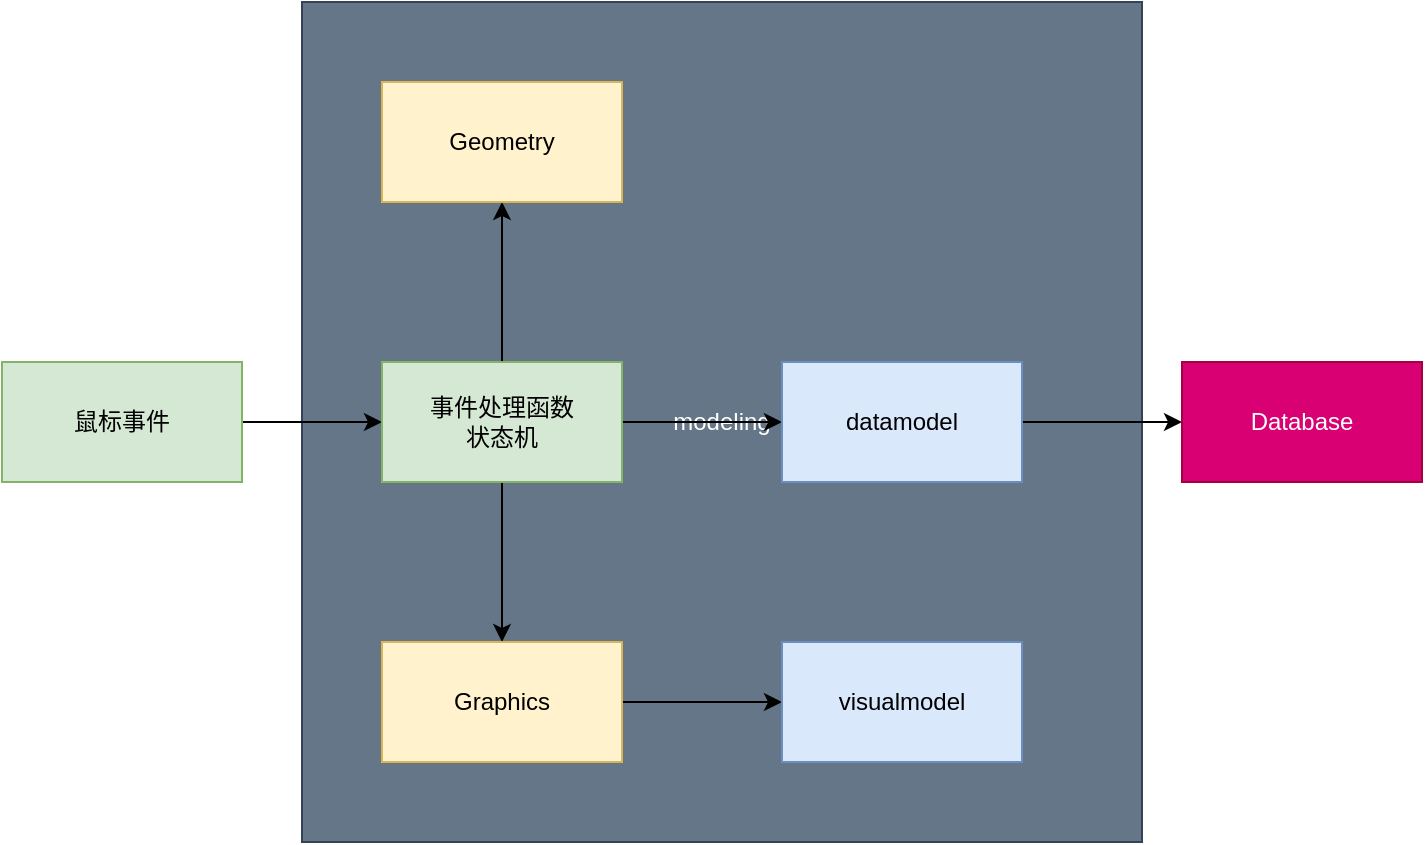 <mxfile>
    <diagram name="第 1 页" id="vkjvNKrcprwjGzqFDWzI">
        <mxGraphModel dx="1812" dy="891" grid="1" gridSize="10" guides="1" tooltips="1" connect="1" arrows="1" fold="1" page="0" pageScale="1" pageWidth="827" pageHeight="1169" background="none" math="0" shadow="0">
            <root>
                <mxCell id="0"/>
                <mxCell id="1" parent="0"/>
                <mxCell id="HXAehdw_XhQiWvSysFub-15" value="modeling" style="whiteSpace=wrap;html=1;aspect=fixed;fillColor=#647687;fontColor=#ffffff;strokeColor=#314354;" parent="1" vertex="1">
                    <mxGeometry x="350" y="240" width="420" height="420" as="geometry"/>
                </mxCell>
                <mxCell id="HXAehdw_XhQiWvSysFub-3" style="edgeStyle=orthogonalEdgeStyle;rounded=0;orthogonalLoop=1;jettySize=auto;html=1;entryX=0;entryY=0.5;entryDx=0;entryDy=0;" parent="1" source="HXAehdw_XhQiWvSysFub-1" target="HXAehdw_XhQiWvSysFub-2" edge="1">
                    <mxGeometry relative="1" as="geometry"/>
                </mxCell>
                <mxCell id="HXAehdw_XhQiWvSysFub-1" value="鼠标事件" style="rounded=0;whiteSpace=wrap;html=1;fillColor=#d5e8d4;strokeColor=#82b366;" parent="1" vertex="1">
                    <mxGeometry x="200" y="420" width="120" height="60" as="geometry"/>
                </mxCell>
                <mxCell id="HXAehdw_XhQiWvSysFub-6" value="" style="edgeStyle=orthogonalEdgeStyle;rounded=0;orthogonalLoop=1;jettySize=auto;html=1;" parent="1" source="HXAehdw_XhQiWvSysFub-2" target="HXAehdw_XhQiWvSysFub-5" edge="1">
                    <mxGeometry relative="1" as="geometry"/>
                </mxCell>
                <mxCell id="HXAehdw_XhQiWvSysFub-8" value="" style="edgeStyle=orthogonalEdgeStyle;rounded=0;orthogonalLoop=1;jettySize=auto;html=1;" parent="1" source="HXAehdw_XhQiWvSysFub-2" target="HXAehdw_XhQiWvSysFub-7" edge="1">
                    <mxGeometry relative="1" as="geometry"/>
                </mxCell>
                <mxCell id="HXAehdw_XhQiWvSysFub-10" value="" style="edgeStyle=orthogonalEdgeStyle;rounded=0;orthogonalLoop=1;jettySize=auto;html=1;" parent="1" source="HXAehdw_XhQiWvSysFub-2" target="HXAehdw_XhQiWvSysFub-9" edge="1">
                    <mxGeometry relative="1" as="geometry"/>
                </mxCell>
                <mxCell id="HXAehdw_XhQiWvSysFub-2" value="事件处理函数&lt;br&gt;状态机" style="rounded=0;whiteSpace=wrap;html=1;fillColor=#d5e8d4;strokeColor=#82b366;" parent="1" vertex="1">
                    <mxGeometry x="390" y="420" width="120" height="60" as="geometry"/>
                </mxCell>
                <mxCell id="HXAehdw_XhQiWvSysFub-5" value="Geometry" style="whiteSpace=wrap;html=1;rounded=0;fillColor=#fff2cc;strokeColor=#d6b656;" parent="1" vertex="1">
                    <mxGeometry x="390" y="280" width="120" height="60" as="geometry"/>
                </mxCell>
                <mxCell id="HXAehdw_XhQiWvSysFub-14" value="" style="edgeStyle=orthogonalEdgeStyle;rounded=0;orthogonalLoop=1;jettySize=auto;html=1;" parent="1" source="HXAehdw_XhQiWvSysFub-7" target="HXAehdw_XhQiWvSysFub-13" edge="1">
                    <mxGeometry relative="1" as="geometry"/>
                </mxCell>
                <mxCell id="HXAehdw_XhQiWvSysFub-7" value="Graphics" style="whiteSpace=wrap;html=1;rounded=0;fillColor=#fff2cc;strokeColor=#d6b656;" parent="1" vertex="1">
                    <mxGeometry x="390" y="560" width="120" height="60" as="geometry"/>
                </mxCell>
                <mxCell id="HXAehdw_XhQiWvSysFub-12" value="" style="edgeStyle=orthogonalEdgeStyle;rounded=0;orthogonalLoop=1;jettySize=auto;html=1;" parent="1" source="HXAehdw_XhQiWvSysFub-9" target="HXAehdw_XhQiWvSysFub-11" edge="1">
                    <mxGeometry relative="1" as="geometry"/>
                </mxCell>
                <mxCell id="HXAehdw_XhQiWvSysFub-9" value="datamodel" style="whiteSpace=wrap;html=1;rounded=0;fillColor=#dae8fc;strokeColor=#6c8ebf;" parent="1" vertex="1">
                    <mxGeometry x="590" y="420" width="120" height="60" as="geometry"/>
                </mxCell>
                <mxCell id="HXAehdw_XhQiWvSysFub-11" value="Database" style="whiteSpace=wrap;html=1;rounded=0;fillColor=#d80073;fontColor=#ffffff;strokeColor=#A50040;" parent="1" vertex="1">
                    <mxGeometry x="790" y="420" width="120" height="60" as="geometry"/>
                </mxCell>
                <mxCell id="HXAehdw_XhQiWvSysFub-13" value="visualmodel" style="whiteSpace=wrap;html=1;rounded=0;fillColor=#dae8fc;strokeColor=#6c8ebf;" parent="1" vertex="1">
                    <mxGeometry x="590" y="560" width="120" height="60" as="geometry"/>
                </mxCell>
            </root>
        </mxGraphModel>
    </diagram>
    <diagram id="UZOX3ZNRrXYdsYe5lXyL" name="database">
        <mxGraphModel dx="2310" dy="896" grid="1" gridSize="10" guides="1" tooltips="1" connect="1" arrows="1" fold="1" page="0" pageScale="1" pageWidth="850" pageHeight="1100" math="0" shadow="0">
            <root>
                <mxCell id="0"/>
                <mxCell id="1" parent="0"/>
                <mxCell id="bTbuyUnqxeZztx2YlTI_-4" style="edgeStyle=none;html=1;entryX=0.5;entryY=1;entryDx=0;entryDy=0;" edge="1" parent="1" source="bTbuyUnqxeZztx2YlTI_-1" target="bTbuyUnqxeZztx2YlTI_-3">
                    <mxGeometry relative="1" as="geometry"/>
                </mxCell>
                <mxCell id="bTbuyUnqxeZztx2YlTI_-1" value="Database" style="whiteSpace=wrap;html=1;" vertex="1" parent="1">
                    <mxGeometry x="-530" y="-110" width="250" height="60" as="geometry"/>
                </mxCell>
                <mxCell id="bTbuyUnqxeZztx2YlTI_-3" value="&lt;div style=&quot;color: rgb(204, 204, 204); background-color: rgb(31, 31, 31); font-family: Consolas, &amp;quot;Courier New&amp;quot;, monospace; font-size: 14px; line-height: 19px;&quot;&gt;&lt;span style=&quot;color: #4ec9b0;&quot;&gt;ReadonlyGeometryDatabase&lt;/span&gt;&lt;/div&gt;" style="whiteSpace=wrap;html=1;" vertex="1" parent="1">
                    <mxGeometry x="-340" y="-230" width="250" height="60" as="geometry"/>
                </mxCell>
                <mxCell id="bTbuyUnqxeZztx2YlTI_-6" style="edgeStyle=none;html=1;entryX=0.5;entryY=1;entryDx=0;entryDy=0;exitX=0.5;exitY=0;exitDx=0;exitDy=0;" edge="1" parent="1" source="bTbuyUnqxeZztx2YlTI_-5" target="bTbuyUnqxeZztx2YlTI_-3">
                    <mxGeometry relative="1" as="geometry"/>
                </mxCell>
                <mxCell id="bTbuyUnqxeZztx2YlTI_-7" style="html=1;entryX=1;entryY=0.5;entryDx=0;entryDy=0;shape=link;" edge="1" parent="1" source="bTbuyUnqxeZztx2YlTI_-5" target="bTbuyUnqxeZztx2YlTI_-1">
                    <mxGeometry relative="1" as="geometry"/>
                </mxCell>
                <mxCell id="bTbuyUnqxeZztx2YlTI_-5" value="&lt;div style=&quot;color: rgb(204, 204, 204); background-color: rgb(31, 31, 31); font-family: Consolas, &amp;quot;Courier New&amp;quot;, monospace; font-size: 14px; line-height: 19px;&quot;&gt;&lt;span style=&quot;color: #4ec9b0;&quot;&gt;GeometryDatabase&lt;/span&gt;&lt;/div&gt;" style="whiteSpace=wrap;html=1;" vertex="1" parent="1">
                    <mxGeometry x="-160" y="-110" width="230" height="60" as="geometry"/>
                </mxCell>
                <mxCell id="bTbuyUnqxeZztx2YlTI_-9" style="edgeStyle=none;shape=link;html=1;" edge="1" parent="1" source="bTbuyUnqxeZztx2YlTI_-8" target="bTbuyUnqxeZztx2YlTI_-1">
                    <mxGeometry relative="1" as="geometry"/>
                </mxCell>
                <mxCell id="bTbuyUnqxeZztx2YlTI_-8" value="&#10;&lt;div style=&quot;color: rgb(204, 204, 204); background-color: rgb(31, 31, 31); font-family: Consolas, &amp;quot;Courier New&amp;quot;, monospace; font-weight: normal; font-size: 14px; line-height: 19px;&quot;&gt;&lt;div&gt;&lt;span style=&quot;color: #4ec9b0;&quot;&gt;SerializationDatabase&lt;/span&gt;&lt;/div&gt;&lt;/div&gt;&#10;&#10;" style="whiteSpace=wrap;html=1;" vertex="1" parent="1">
                    <mxGeometry x="-530" y="10" width="250" height="60" as="geometry"/>
                </mxCell>
                <mxCell id="bTbuyUnqxeZztx2YlTI_-13" style="edgeStyle=none;shape=link;html=1;entryX=0;entryY=0.5;entryDx=0;entryDy=0;" edge="1" parent="1" source="bTbuyUnqxeZztx2YlTI_-11" target="bTbuyUnqxeZztx2YlTI_-12">
                    <mxGeometry relative="1" as="geometry"/>
                </mxCell>
                <mxCell id="bTbuyUnqxeZztx2YlTI_-16" style="edgeStyle=none;shape=link;html=1;" edge="1" parent="1" source="bTbuyUnqxeZztx2YlTI_-11" target="bTbuyUnqxeZztx2YlTI_-15">
                    <mxGeometry relative="1" as="geometry"/>
                </mxCell>
                <mxCell id="bTbuyUnqxeZztx2YlTI_-11" value="Backup Database" style="whiteSpace=wrap;html=1;" vertex="1" parent="1">
                    <mxGeometry x="250" y="-110" width="120" height="60" as="geometry"/>
                </mxCell>
                <mxCell id="bTbuyUnqxeZztx2YlTI_-12" value="&lt;div style=&quot;color: rgb(204, 204, 204); background-color: rgb(31, 31, 31); font-family: Consolas, &amp;quot;Courier New&amp;quot;, monospace; font-size: 14px; line-height: 19px;&quot;&gt;&lt;span style=&quot;color: #ce9178;&quot;&gt;Chunkifier&lt;/span&gt;&lt;/div&gt;" style="whiteSpace=wrap;html=1;" vertex="1" parent="1">
                    <mxGeometry x="440" y="-210" width="160" height="60" as="geometry"/>
                </mxCell>
                <mxCell id="bTbuyUnqxeZztx2YlTI_-18" style="edgeStyle=none;html=1;entryX=0;entryY=0.5;entryDx=0;entryDy=0;" edge="1" parent="1" source="bTbuyUnqxeZztx2YlTI_-15" target="bTbuyUnqxeZztx2YlTI_-17">
                    <mxGeometry relative="1" as="geometry"/>
                </mxCell>
                <mxCell id="bTbuyUnqxeZztx2YlTI_-15" value="&lt;div style=&quot;color: rgb(204, 204, 204); background-color: rgb(31, 31, 31); font-family: Consolas, &amp;quot;Courier New&amp;quot;, monospace; font-size: 14px; line-height: 19px;&quot;&gt;&lt;div style=&quot;line-height: 19px;&quot;&gt;&lt;span style=&quot;color: #ce9178;&quot;&gt;PlasticityDocument&lt;/span&gt;&lt;/div&gt;&lt;/div&gt;" style="whiteSpace=wrap;html=1;" vertex="1" parent="1">
                    <mxGeometry x="440" y="-110" width="160" height="60" as="geometry"/>
                </mxCell>
                <mxCell id="bTbuyUnqxeZztx2YlTI_-17" value="&lt;div style=&quot;color: rgb(204, 204, 204); background-color: rgb(31, 31, 31); font-family: Consolas, &amp;quot;Courier New&amp;quot;, monospace; font-size: 14px; line-height: 19px;&quot;&gt;&lt;span style=&quot;color: #9cdcfe;&quot;&gt;Database&lt;/span&gt;&lt;/div&gt;" style="whiteSpace=wrap;html=1;" vertex="1" parent="1">
                    <mxGeometry x="680" y="-110" width="120" height="60" as="geometry"/>
                </mxCell>
                <mxCell id="bTbuyUnqxeZztx2YlTI_-19" value="Visual Model" style="ellipse;whiteSpace=wrap;html=1;" vertex="1" parent="1">
                    <mxGeometry x="680" y="10" width="80" height="80" as="geometry"/>
                </mxCell>
                <mxCell id="UeZBBAAqWlFHo_mnP_WQ-3" style="edgeStyle=none;html=1;entryX=0.5;entryY=0;entryDx=0;entryDy=0;shape=link;" edge="1" parent="1" source="UeZBBAAqWlFHo_mnP_WQ-1" target="UeZBBAAqWlFHo_mnP_WQ-2">
                    <mxGeometry relative="1" as="geometry"/>
                </mxCell>
                <mxCell id="UeZBBAAqWlFHo_mnP_WQ-1" value="Editor.views(ViewBuilder)" style="whiteSpace=wrap;html=1;" vertex="1" parent="1">
                    <mxGeometry x="-310" y="170" width="180" height="60" as="geometry"/>
                </mxCell>
                <mxCell id="UeZBBAAqWlFHo_mnP_WQ-9" style="edgeStyle=none;shape=link;html=1;entryX=1;entryY=0.5;entryDx=0;entryDy=0;exitX=0;exitY=0.5;exitDx=0;exitDy=0;" edge="1" parent="1" source="UeZBBAAqWlFHo_mnP_WQ-2" target="UeZBBAAqWlFHo_mnP_WQ-7">
                    <mxGeometry relative="1" as="geometry"/>
                </mxCell>
                <mxCell id="UeZBBAAqWlFHo_mnP_WQ-10" style="edgeStyle=none;shape=link;html=1;entryX=1;entryY=0.5;entryDx=0;entryDy=0;exitX=0;exitY=0.5;exitDx=0;exitDy=0;" edge="1" parent="1" source="UeZBBAAqWlFHo_mnP_WQ-2" target="UeZBBAAqWlFHo_mnP_WQ-8">
                    <mxGeometry relative="1" as="geometry"/>
                </mxCell>
                <mxCell id="UeZBBAAqWlFHo_mnP_WQ-2" value="Editor.db.views" style="whiteSpace=wrap;html=1;" vertex="1" parent="1">
                    <mxGeometry x="-310" y="310" width="180" height="60" as="geometry"/>
                </mxCell>
                <mxCell id="UeZBBAAqWlFHo_mnP_WQ-5" style="edgeStyle=none;shape=link;html=1;entryX=0;entryY=0.5;entryDx=0;entryDy=0;exitX=1;exitY=0.5;exitDx=0;exitDy=0;" edge="1" parent="1" source="UeZBBAAqWlFHo_mnP_WQ-4" target="UeZBBAAqWlFHo_mnP_WQ-2">
                    <mxGeometry relative="1" as="geometry"/>
                </mxCell>
                <mxCell id="UeZBBAAqWlFHo_mnP_WQ-4" value="Editor.db.computeView" style="whiteSpace=wrap;html=1;" vertex="1" parent="1">
                    <mxGeometry x="-570" y="240" width="180" height="60" as="geometry"/>
                </mxCell>
                <mxCell id="UeZBBAAqWlFHo_mnP_WQ-7" value="Editor.db.computeTemporary" style="whiteSpace=wrap;html=1;" vertex="1" parent="1">
                    <mxGeometry x="-570" y="310" width="180" height="60" as="geometry"/>
                </mxCell>
                <mxCell id="UeZBBAAqWlFHo_mnP_WQ-8" value="Editor.db.computePhontam" style="whiteSpace=wrap;html=1;" vertex="1" parent="1">
                    <mxGeometry x="-570" y="380" width="180" height="60" as="geometry"/>
                </mxCell>
                <mxCell id="UeZBBAAqWlFHo_mnP_WQ-15" style="edgeStyle=none;shape=link;html=1;entryX=0;entryY=0.5;entryDx=0;entryDy=0;" edge="1" parent="1" source="UeZBBAAqWlFHo_mnP_WQ-11" target="UeZBBAAqWlFHo_mnP_WQ-4">
                    <mxGeometry relative="1" as="geometry"/>
                </mxCell>
                <mxCell id="UeZBBAAqWlFHo_mnP_WQ-16" style="edgeStyle=none;html=1;exitX=1;exitY=0.5;exitDx=0;exitDy=0;entryX=0.5;entryY=1;entryDx=0;entryDy=0;" edge="1" parent="1" source="UeZBBAAqWlFHo_mnP_WQ-11" target="bTbuyUnqxeZztx2YlTI_-5">
                    <mxGeometry relative="1" as="geometry"/>
                </mxCell>
                <mxCell id="UeZBBAAqWlFHo_mnP_WQ-17" style="edgeStyle=none;html=1;entryX=0;entryY=0.5;entryDx=0;entryDy=0;exitX=1;exitY=0.5;exitDx=0;exitDy=0;" edge="1" parent="1" source="UeZBBAAqWlFHo_mnP_WQ-11" target="UeZBBAAqWlFHo_mnP_WQ-1">
                    <mxGeometry relative="1" as="geometry"/>
                </mxCell>
                <mxCell id="UeZBBAAqWlFHo_mnP_WQ-11" value="&lt;div style=&quot;color: rgb(204, 204, 204); background-color: rgb(31, 31, 31); font-family: Consolas, &amp;quot;Courier New&amp;quot;, monospace; font-size: 14px; line-height: 19px;&quot;&gt;&lt;span style=&quot;color: #9cdcfe;&quot;&gt;ComputeView&lt;/span&gt;&lt;/div&gt;" style="whiteSpace=wrap;html=1;" vertex="1" parent="1">
                    <mxGeometry x="-890" y="240" width="160" height="60" as="geometry"/>
                </mxCell>
                <mxCell id="UeZBBAAqWlFHo_mnP_WQ-13" style="edgeStyle=none;shape=link;html=1;entryX=0;entryY=0.5;entryDx=0;entryDy=0;exitX=1;exitY=0.5;exitDx=0;exitDy=0;" edge="1" parent="1" source="UeZBBAAqWlFHo_mnP_WQ-12" target="UeZBBAAqWlFHo_mnP_WQ-7">
                    <mxGeometry relative="1" as="geometry"/>
                </mxCell>
                <mxCell id="UeZBBAAqWlFHo_mnP_WQ-14" style="edgeStyle=none;shape=link;html=1;entryX=0;entryY=0.5;entryDx=0;entryDy=0;exitX=1;exitY=0.5;exitDx=0;exitDy=0;" edge="1" parent="1" source="UeZBBAAqWlFHo_mnP_WQ-12" target="UeZBBAAqWlFHo_mnP_WQ-8">
                    <mxGeometry relative="1" as="geometry"/>
                </mxCell>
                <mxCell id="UeZBBAAqWlFHo_mnP_WQ-18" style="edgeStyle=none;html=1;entryX=0.5;entryY=1;entryDx=0;entryDy=0;exitX=1;exitY=0.5;exitDx=0;exitDy=0;" edge="1" parent="1" source="UeZBBAAqWlFHo_mnP_WQ-12" target="bTbuyUnqxeZztx2YlTI_-5">
                    <mxGeometry relative="1" as="geometry"/>
                </mxCell>
                <mxCell id="UeZBBAAqWlFHo_mnP_WQ-19" style="edgeStyle=none;html=1;entryX=0;entryY=0.5;entryDx=0;entryDy=0;" edge="1" parent="1" source="UeZBBAAqWlFHo_mnP_WQ-12" target="UeZBBAAqWlFHo_mnP_WQ-1">
                    <mxGeometry relative="1" as="geometry"/>
                </mxCell>
                <mxCell id="UeZBBAAqWlFHo_mnP_WQ-12" value="&lt;div style=&quot;color: rgb(204, 204, 204); background-color: rgb(31, 31, 31); font-family: Consolas, &amp;quot;Courier New&amp;quot;, monospace; font-size: 14px; line-height: 19px;&quot;&gt;&lt;span style=&quot;color: #4ec9b0;&quot;&gt;ComputeTemporary&lt;/span&gt;&lt;/div&gt;" style="whiteSpace=wrap;html=1;" vertex="1" parent="1">
                    <mxGeometry x="-890" y="340" width="160" height="60" as="geometry"/>
                </mxCell>
                <mxCell id="UeZBBAAqWlFHo_mnP_WQ-20" value="&lt;div style=&quot;color: rgb(204, 204, 204); background-color: rgb(31, 31, 31); font-family: Consolas, &amp;quot;Courier New&amp;quot;, monospace; font-size: 14px; line-height: 19px;&quot;&gt;&lt;span style=&quot;color: #4ec9b0;&quot;&gt;ComputeView.calculate&lt;/span&gt;&lt;/div&gt;" style="ellipse;whiteSpace=wrap;html=1;fillColor=#60a917;fontColor=#ffffff;strokeColor=#2D7600;" vertex="1" parent="1">
                    <mxGeometry x="-1310" y="220" width="240" height="80" as="geometry"/>
                </mxCell>
                <mxCell id="UeZBBAAqWlFHo_mnP_WQ-21" value="&lt;div style=&quot;color: rgb(204, 204, 204); background-color: rgb(31, 31, 31); font-family: Consolas, &amp;quot;Courier New&amp;quot;, monospace; font-size: 14px; line-height: 19px;&quot;&gt;&lt;span style=&quot;color: rgb(78, 201, 176);&quot;&gt;ComputeTemporary&lt;/span&gt;&lt;span style=&quot;color: #4ec9b0;&quot;&gt;.calculate&lt;/span&gt;&lt;/div&gt;" style="ellipse;whiteSpace=wrap;html=1;fillColor=#60a917;fontColor=#ffffff;strokeColor=#2D7600;" vertex="1" parent="1">
                    <mxGeometry x="-1310" y="330" width="240" height="80" as="geometry"/>
                </mxCell>
                <mxCell id="HOozmOXjF583RqRhvZUb-1" value="&lt;div style=&quot;color: rgb(204, 204, 204); background-color: rgb(31, 31, 31); font-family: Consolas, &amp;quot;Courier New&amp;quot;, monospace; font-size: 14px; line-height: 19px;&quot;&gt;&lt;span style=&quot;color: #4fc1ff;&quot;&gt;geometryModel&lt;/span&gt;&lt;/div&gt;" style="ellipse;whiteSpace=wrap;html=1;" vertex="1" parent="1">
                    <mxGeometry x="30" y="100" width="140" height="80" as="geometry"/>
                </mxCell>
                <mxCell id="HOozmOXjF583RqRhvZUb-2" value="&lt;div style=&quot;color: rgb(204, 204, 204); background-color: rgb(31, 31, 31); font-family: Consolas, &amp;quot;Courier New&amp;quot;, monospace; font-size: 14px; line-height: 19px;&quot;&gt;&lt;span style=&quot;color: #9cdcfe;&quot;&gt;Visual.Item.simpleName: number&lt;/span&gt;&lt;/div&gt;" style="rhombus;whiteSpace=wrap;html=1;" vertex="1" parent="1">
                    <mxGeometry x="230" y="60" width="310" height="80" as="geometry"/>
                </mxCell>
            </root>
        </mxGraphModel>
    </diagram>
    <diagram id="tGB4PUcK_2OR0BfiuK4n" name="Visual Model">
        <mxGraphModel dx="3430" dy="1519" grid="1" gridSize="10" guides="1" tooltips="1" connect="1" arrows="1" fold="1" page="0" pageScale="1" pageWidth="850" pageHeight="1100" math="0" shadow="0">
            <root>
                <mxCell id="0"/>
                <mxCell id="1" parent="0"/>
                <mxCell id="fU3v7QJR31kC_K4vlXpj-1" value="&lt;div style=&quot;color: rgb(204, 204, 204); background-color: rgb(31, 31, 31); font-family: Consolas, &amp;quot;Courier New&amp;quot;, monospace; font-size: 14px; line-height: 19px;&quot;&gt;&lt;span style=&quot;color: #4ec9b0;&quot;&gt;SpaceItem&lt;/span&gt;&lt;/div&gt;" style="whiteSpace=wrap;html=1;" vertex="1" parent="1">
                    <mxGeometry x="-260" y="-200" width="120" height="60" as="geometry"/>
                </mxCell>
                <mxCell id="SwvNQF4spExikVpjvm-i-6" style="edgeStyle=none;html=1;entryX=0.5;entryY=1;entryDx=0;entryDy=0;exitX=0.5;exitY=0;exitDx=0;exitDy=0;" edge="1" parent="1" source="fU3v7QJR31kC_K4vlXpj-2" target="fU3v7QJR31kC_K4vlXpj-1">
                    <mxGeometry relative="1" as="geometry"/>
                </mxCell>
                <mxCell id="fU3v7QJR31kC_K4vlXpj-2" value="&lt;div style=&quot;color: rgb(204, 204, 204); background-color: rgb(31, 31, 31); font-family: Consolas, &amp;quot;Courier New&amp;quot;, monospace; font-size: 14px; line-height: 19px;&quot;&gt;&lt;span style=&quot;color: #4ec9b0;&quot;&gt;Item&lt;/span&gt;&lt;/div&gt;" style="whiteSpace=wrap;html=1;fillColor=#1ba1e2;fontColor=#ffffff;strokeColor=#006EAF;" vertex="1" parent="1">
                    <mxGeometry x="-400" y="-80" width="120" height="60" as="geometry"/>
                </mxCell>
                <mxCell id="SwvNQF4spExikVpjvm-i-5" style="edgeStyle=none;html=1;entryX=0.5;entryY=1;entryDx=0;entryDy=0;exitX=0.5;exitY=0;exitDx=0;exitDy=0;" edge="1" parent="1" source="SwvNQF4spExikVpjvm-i-2" target="fU3v7QJR31kC_K4vlXpj-1">
                    <mxGeometry relative="1" as="geometry"/>
                </mxCell>
                <mxCell id="SwvNQF4spExikVpjvm-i-2" value="&lt;div style=&quot;color: rgb(204, 204, 204); background-color: rgb(31, 31, 31); font-family: Consolas, &amp;quot;Courier New&amp;quot;, monospace; font-size: 14px; line-height: 19px;&quot;&gt;&lt;span style=&quot;color: #4ec9b0;&quot;&gt;Empty&lt;/span&gt;&lt;/div&gt;" style="whiteSpace=wrap;html=1;fillColor=#1ba1e2;fontColor=#ffffff;strokeColor=#006EAF;" vertex="1" parent="1">
                    <mxGeometry x="-120" y="-80" width="120" height="60" as="geometry"/>
                </mxCell>
                <mxCell id="SwvNQF4spExikVpjvm-i-4" style="edgeStyle=none;html=1;" edge="1" parent="1" source="SwvNQF4spExikVpjvm-i-3" target="SwvNQF4spExikVpjvm-i-2">
                    <mxGeometry relative="1" as="geometry"/>
                </mxCell>
                <mxCell id="SwvNQF4spExikVpjvm-i-3" value="&lt;div style=&quot;color: rgb(204, 204, 204); background-color: rgb(31, 31, 31); font-family: Consolas, &amp;quot;Courier New&amp;quot;, monospace; font-size: 14px; line-height: 19px;&quot;&gt;&lt;span style=&quot;color: #4ec9b0;&quot;&gt;Image&lt;/span&gt;&lt;/div&gt;" style="whiteSpace=wrap;html=1;" vertex="1" parent="1">
                    <mxGeometry x="-120" y="20" width="120" height="60" as="geometry"/>
                </mxCell>
                <mxCell id="SwvNQF4spExikVpjvm-i-8" style="edgeStyle=none;html=1;shape=flexArrow;" edge="1" parent="1" source="SwvNQF4spExikVpjvm-i-7" target="fU3v7QJR31kC_K4vlXpj-2">
                    <mxGeometry relative="1" as="geometry"/>
                </mxCell>
                <mxCell id="SwvNQF4spExikVpjvm-i-7" value="&lt;div style=&quot;color: rgb(204, 204, 204); background-color: rgb(31, 31, 31); font-family: Consolas, &amp;quot;Courier New&amp;quot;, monospace; font-size: 14px; line-height: 19px;&quot;&gt;&lt;span style=&quot;color: #4ec9b0;&quot;&gt;Body&lt;/span&gt;&lt;/div&gt;" style="whiteSpace=wrap;html=1;" vertex="1" parent="1">
                    <mxGeometry x="-670" y="-80" width="120" height="60" as="geometry"/>
                </mxCell>
                <mxCell id="SwvNQF4spExikVpjvm-i-10" style="edgeStyle=none;html=1;entryX=0.5;entryY=1;entryDx=0;entryDy=0;exitX=0.5;exitY=0;exitDx=0;exitDy=0;" edge="1" parent="1" source="SwvNQF4spExikVpjvm-i-9" target="SwvNQF4spExikVpjvm-i-2">
                    <mxGeometry relative="1" as="geometry"/>
                </mxCell>
                <mxCell id="SwvNQF4spExikVpjvm-i-9" value="&lt;div style=&quot;color: rgb(204, 204, 204); background-color: rgb(31, 31, 31); font-family: Consolas, &amp;quot;Courier New&amp;quot;, monospace; font-size: 14px; line-height: 19px;&quot;&gt;&lt;span style=&quot;color: #4ec9b0;&quot;&gt;Object&lt;/span&gt;&lt;/div&gt;" style="whiteSpace=wrap;html=1;" vertex="1" parent="1">
                    <mxGeometry x="40" y="20" width="120" height="60" as="geometry"/>
                </mxCell>
                <mxCell id="SwvNQF4spExikVpjvm-i-12" style="edgeStyle=none;html=1;entryX=0;entryY=0.5;entryDx=0;entryDy=0;exitX=1;exitY=0.5;exitDx=0;exitDy=0;shape=flexArrow;" edge="1" parent="1" source="SwvNQF4spExikVpjvm-i-11" target="fU3v7QJR31kC_K4vlXpj-1">
                    <mxGeometry relative="1" as="geometry"/>
                </mxCell>
                <mxCell id="SwvNQF4spExikVpjvm-i-11" value="&lt;div style=&quot;color: rgb(204, 204, 204); background-color: rgb(31, 31, 31); font-family: Consolas, &amp;quot;Courier New&amp;quot;, monospace; font-size: 14px; line-height: 19px;&quot;&gt;&lt;span style=&quot;color: #9cdcfe;&quot;&gt;Scene.visibleObjects&lt;/span&gt;&lt;/div&gt;" style="ellipse;whiteSpace=wrap;html=1;" vertex="1" parent="1">
                    <mxGeometry x="-710" y="-210" width="200" height="80" as="geometry"/>
                </mxCell>
                <mxCell id="SwvNQF4spExikVpjvm-i-13" value="&lt;div style=&quot;color: rgb(204, 204, 204); background-color: rgb(31, 31, 31); font-family: Consolas, &amp;quot;Courier New&amp;quot;, monospace; font-size: 14px; line-height: 19px;&quot;&gt;&lt;span style=&quot;color: #9cdcfe;&quot;&gt;Scene.&lt;/span&gt;&lt;span style=&quot;color: rgb(156, 220, 254);&quot;&gt;selectableObjects&lt;/span&gt;&lt;/div&gt;" style="ellipse;whiteSpace=wrap;html=1;" vertex="1" parent="1">
                    <mxGeometry x="-710" y="-320" width="200" height="80" as="geometry"/>
                </mxCell>
                <mxCell id="SwvNQF4spExikVpjvm-i-14" style="edgeStyle=none;html=1;entryX=0;entryY=0.5;entryDx=0;entryDy=0;exitX=1;exitY=0.5;exitDx=0;exitDy=0;shape=flexArrow;" edge="1" source="SwvNQF4spExikVpjvm-i-13" parent="1" target="fU3v7QJR31kC_K4vlXpj-1">
                    <mxGeometry relative="1" as="geometry">
                        <mxPoint x="-260" y="-280" as="targetPoint"/>
                    </mxGeometry>
                </mxCell>
                <mxCell id="SwvNQF4spExikVpjvm-i-19" style="edgeStyle=none;html=1;entryX=0.5;entryY=1;entryDx=0;entryDy=0;exitX=0.5;exitY=0;exitDx=0;exitDy=0;" edge="1" parent="1" source="SwvNQF4spExikVpjvm-i-15" target="fU3v7QJR31kC_K4vlXpj-2">
                    <mxGeometry relative="1" as="geometry"/>
                </mxCell>
                <mxCell id="SwvNQF4spExikVpjvm-i-15" value="&lt;div style=&quot;color: rgb(204, 204, 204); background-color: rgb(31, 31, 31); font-family: Consolas, &amp;quot;Courier New&amp;quot;, monospace; font-size: 14px; line-height: 19px;&quot;&gt;&lt;span style=&quot;color: #4ec9b0;&quot;&gt;SpaceInstance&lt;/span&gt;&lt;/div&gt;" style="whiteSpace=wrap;html=1;fillColor=#1ba1e2;fontColor=#ffffff;strokeColor=#006EAF;" vertex="1" parent="1">
                    <mxGeometry x="-560" y="230" width="120" height="60" as="geometry"/>
                </mxCell>
                <mxCell id="SwvNQF4spExikVpjvm-i-60" style="edgeStyle=none;html=1;entryX=0;entryY=0.5;entryDx=0;entryDy=0;exitX=1;exitY=0.5;exitDx=0;exitDy=0;shape=link;" edge="1" parent="1" source="SwvNQF4spExikVpjvm-i-16" target="SwvNQF4spExikVpjvm-i-15">
                    <mxGeometry relative="1" as="geometry"/>
                </mxCell>
                <mxCell id="SwvNQF4spExikVpjvm-i-16" value="&lt;div style=&quot;color: rgb(204, 204, 204); background-color: rgb(31, 31, 31); font-family: Consolas, &amp;quot;Courier New&amp;quot;, monospace; font-size: 14px; line-height: 19px;&quot;&gt;&lt;span style=&quot;color: #4ec9b0;&quot;&gt;CurveGroup&lt;/span&gt;&lt;/div&gt;" style="whiteSpace=wrap;html=1;fillColor=#6a00ff;fontColor=#ffffff;strokeColor=#3700CC;" vertex="1" parent="1">
                    <mxGeometry x="-760" y="120" width="120" height="60" as="geometry"/>
                </mxCell>
                <mxCell id="SwvNQF4spExikVpjvm-i-61" style="edgeStyle=none;shape=link;html=1;" edge="1" parent="1" source="SwvNQF4spExikVpjvm-i-17" target="SwvNQF4spExikVpjvm-i-15">
                    <mxGeometry relative="1" as="geometry"/>
                </mxCell>
                <mxCell id="SwvNQF4spExikVpjvm-i-17" value="&lt;div style=&quot;color: rgb(204, 204, 204); background-color: rgb(31, 31, 31); font-family: Consolas, &amp;quot;Courier New&amp;quot;, monospace; font-size: 14px; line-height: 19px;&quot;&gt;&lt;div style=&quot;line-height: 19px;&quot;&gt;&lt;span style=&quot;color: #4ec9b0;&quot;&gt;VertexGroup&lt;/span&gt;&lt;/div&gt;&lt;/div&gt;" style="whiteSpace=wrap;html=1;" vertex="1" parent="1">
                    <mxGeometry x="-760" y="230" width="120" height="60" as="geometry"/>
                </mxCell>
                <mxCell id="SwvNQF4spExikVpjvm-i-62" style="edgeStyle=none;shape=link;html=1;entryX=0;entryY=0.5;entryDx=0;entryDy=0;exitX=1;exitY=0.5;exitDx=0;exitDy=0;" edge="1" parent="1" source="SwvNQF4spExikVpjvm-i-18" target="SwvNQF4spExikVpjvm-i-15">
                    <mxGeometry relative="1" as="geometry"/>
                </mxCell>
                <mxCell id="SwvNQF4spExikVpjvm-i-18" value="&lt;div style=&quot;color: rgb(204, 204, 204); background-color: rgb(31, 31, 31); font-family: Consolas, &amp;quot;Courier New&amp;quot;, monospace; font-size: 14px; line-height: 19px;&quot;&gt;&lt;div style=&quot;line-height: 19px;&quot;&gt;&lt;div style=&quot;line-height: 19px;&quot;&gt;&lt;span style=&quot;color: #4ec9b0;&quot;&gt;CVGroup&lt;/span&gt;&lt;/div&gt;&lt;/div&gt;&lt;/div&gt;" style="whiteSpace=wrap;html=1;" vertex="1" parent="1">
                    <mxGeometry x="-760" y="340" width="120" height="60" as="geometry"/>
                </mxCell>
                <mxCell id="SwvNQF4spExikVpjvm-i-21" style="edgeStyle=none;html=1;entryX=0.5;entryY=1;entryDx=0;entryDy=0;exitX=0.5;exitY=0;exitDx=0;exitDy=0;" edge="1" parent="1" source="SwvNQF4spExikVpjvm-i-20" target="fU3v7QJR31kC_K4vlXpj-2">
                    <mxGeometry relative="1" as="geometry"/>
                </mxCell>
                <mxCell id="SwvNQF4spExikVpjvm-i-20" value="&lt;div style=&quot;color: rgb(204, 204, 204); background-color: rgb(31, 31, 31); font-family: Consolas, &amp;quot;Courier New&amp;quot;, monospace; font-size: 14px; line-height: 19px;&quot;&gt;&lt;span style=&quot;color: #4ec9b0;&quot;&gt;SketchIsland&lt;/span&gt;&lt;/div&gt;" style="whiteSpace=wrap;html=1;fillColor=#1ba1e2;fontColor=#ffffff;strokeColor=#006EAF;" vertex="1" parent="1">
                    <mxGeometry x="-240" y="230" width="120" height="60" as="geometry"/>
                </mxCell>
                <mxCell id="SwvNQF4spExikVpjvm-i-22" value="&lt;div style=&quot;color: rgb(204, 204, 204); background-color: rgb(31, 31, 31); font-family: Consolas, &amp;quot;Courier New&amp;quot;, monospace; font-size: 14px; line-height: 19px;&quot;&gt;&lt;span style=&quot;color: #4ec9b0;&quot;&gt;RegionGroup&lt;/span&gt;&lt;/div&gt;" style="whiteSpace=wrap;html=1;" vertex="1" parent="1">
                    <mxGeometry x="-120" y="120" width="120" height="60" as="geometry"/>
                </mxCell>
                <mxCell id="SwvNQF4spExikVpjvm-i-24" style="edgeStyle=none;html=1;" edge="1" parent="1" source="SwvNQF4spExikVpjvm-i-23" target="fU3v7QJR31kC_K4vlXpj-2">
                    <mxGeometry relative="1" as="geometry"/>
                </mxCell>
                <mxCell id="SwvNQF4spExikVpjvm-i-23" value="&lt;div style=&quot;color: rgb(204, 204, 204); background-color: rgb(31, 31, 31); font-family: Consolas, &amp;quot;Courier New&amp;quot;, monospace; font-size: 14px; line-height: 19px;&quot;&gt;&lt;span style=&quot;color: #4ec9b0;&quot;&gt;Shell&lt;/span&gt;&lt;/div&gt;" style="whiteSpace=wrap;html=1;fillColor=#1ba1e2;fontColor=#ffffff;strokeColor=#006EAF;" vertex="1" parent="1">
                    <mxGeometry x="-400" y="230" width="120" height="60" as="geometry"/>
                </mxCell>
                <mxCell id="SwvNQF4spExikVpjvm-i-26" style="edgeStyle=none;html=1;entryX=0.5;entryY=1;entryDx=0;entryDy=0;exitX=0.5;exitY=0;exitDx=0;exitDy=0;" edge="1" parent="1" source="SwvNQF4spExikVpjvm-i-25" target="SwvNQF4spExikVpjvm-i-23">
                    <mxGeometry relative="1" as="geometry"/>
                </mxCell>
                <mxCell id="SwvNQF4spExikVpjvm-i-25" value="&lt;div style=&quot;color: rgb(204, 204, 204); background-color: rgb(31, 31, 31); font-family: Consolas, &amp;quot;Courier New&amp;quot;, monospace; font-size: 14px; line-height: 19px;&quot;&gt;&lt;span style=&quot;color: #4ec9b0;&quot;&gt;Solid&lt;/span&gt;&lt;/div&gt;" style="whiteSpace=wrap;html=1;fillColor=#1ba1e2;fontColor=#ffffff;strokeColor=#006EAF;" vertex="1" parent="1">
                    <mxGeometry x="-500" y="420" width="120" height="60" as="geometry"/>
                </mxCell>
                <mxCell id="SwvNQF4spExikVpjvm-i-29" style="edgeStyle=none;html=1;entryX=0.5;entryY=1;entryDx=0;entryDy=0;exitX=0.5;exitY=0;exitDx=0;exitDy=0;" edge="1" parent="1" source="SwvNQF4spExikVpjvm-i-28" target="SwvNQF4spExikVpjvm-i-23">
                    <mxGeometry relative="1" as="geometry"/>
                </mxCell>
                <mxCell id="SwvNQF4spExikVpjvm-i-28" value="&lt;div style=&quot;color: rgb(204, 204, 204); background-color: rgb(31, 31, 31); font-family: Consolas, &amp;quot;Courier New&amp;quot;, monospace; font-size: 14px; line-height: 19px;&quot;&gt;&lt;div style=&quot;line-height: 19px;&quot;&gt;&lt;span style=&quot;color: #4ec9b0;&quot;&gt;Sheet&lt;/span&gt;&lt;/div&gt;&lt;/div&gt;" style="whiteSpace=wrap;html=1;fillColor=#1ba1e2;fontColor=#ffffff;strokeColor=#006EAF;" vertex="1" parent="1">
                    <mxGeometry x="-320" y="420" width="120" height="60" as="geometry"/>
                </mxCell>
                <mxCell id="SwvNQF4spExikVpjvm-i-30" value="WireBody" style="text;html=1;align=center;verticalAlign=middle;resizable=0;points=[];autosize=1;strokeColor=none;fillColor=none;" vertex="1" parent="1">
                    <mxGeometry x="-570" y="210" width="80" height="30" as="geometry"/>
                </mxCell>
                <mxCell id="SwvNQF4spExikVpjvm-i-31" value="&lt;div style=&quot;color: rgb(204, 204, 204); background-color: rgb(31, 31, 31); font-family: Consolas, &amp;quot;Courier New&amp;quot;, monospace; font-size: 14px; line-height: 19px;&quot;&gt;&lt;span style=&quot;color: #4ec9b0;&quot;&gt;SolidLevel:Brep离散数据&lt;/span&gt;&lt;/div&gt;" style="text;html=1;align=center;verticalAlign=middle;resizable=0;points=[];autosize=1;strokeColor=none;fillColor=none;" vertex="1" parent="1">
                    <mxGeometry x="-435" y="310" width="190" height="30" as="geometry"/>
                </mxCell>
                <mxCell id="SwvNQF4spExikVpjvm-i-32" value="&lt;div style=&quot;color: rgb(204, 204, 204); background-color: rgb(31, 31, 31); font-family: Consolas, &amp;quot;Courier New&amp;quot;, monospace; font-size: 14px; line-height: 19px;&quot;&gt;&lt;span style=&quot;color: #4ec9b0;&quot;&gt;TopologyItem&lt;/span&gt;&lt;/div&gt;" style="whiteSpace=wrap;html=1;" vertex="1" parent="1">
                    <mxGeometry x="-1540" y="-30" width="120" height="60" as="geometry"/>
                </mxCell>
                <mxCell id="SwvNQF4spExikVpjvm-i-34" style="edgeStyle=none;html=1;entryX=0.5;entryY=1;entryDx=0;entryDy=0;exitX=0.5;exitY=0;exitDx=0;exitDy=0;" edge="1" parent="1" source="SwvNQF4spExikVpjvm-i-33" target="SwvNQF4spExikVpjvm-i-32">
                    <mxGeometry relative="1" as="geometry"/>
                </mxCell>
                <mxCell id="SwvNQF4spExikVpjvm-i-33" value="&lt;div style=&quot;color: rgb(204, 204, 204); background-color: rgb(31, 31, 31); font-family: Consolas, &amp;quot;Courier New&amp;quot;, monospace; font-size: 14px; line-height: 19px;&quot;&gt;&lt;span style=&quot;color: #4ec9b0;&quot;&gt;Vertex&lt;/span&gt;&lt;/div&gt;" style="whiteSpace=wrap;html=1;" vertex="1" parent="1">
                    <mxGeometry x="-1720" y="100" width="120" height="60" as="geometry"/>
                </mxCell>
                <mxCell id="SwvNQF4spExikVpjvm-i-37" style="edgeStyle=none;html=1;entryX=0.5;entryY=1;entryDx=0;entryDy=0;" edge="1" parent="1" source="SwvNQF4spExikVpjvm-i-36" target="SwvNQF4spExikVpjvm-i-32">
                    <mxGeometry relative="1" as="geometry"/>
                </mxCell>
                <mxCell id="SwvNQF4spExikVpjvm-i-36" value="&lt;div style=&quot;color: rgb(204, 204, 204); background-color: rgb(31, 31, 31); font-family: Consolas, &amp;quot;Courier New&amp;quot;, monospace; font-size: 14px; line-height: 19px;&quot;&gt;&lt;span style=&quot;color: #4ec9b0;&quot;&gt;Edge&lt;/span&gt;&lt;/div&gt;" style="whiteSpace=wrap;html=1;" vertex="1" parent="1">
                    <mxGeometry x="-1540" y="100" width="120" height="60" as="geometry"/>
                </mxCell>
                <mxCell id="SwvNQF4spExikVpjvm-i-39" style="edgeStyle=none;html=1;exitX=0.5;exitY=0;exitDx=0;exitDy=0;entryX=0.5;entryY=1;entryDx=0;entryDy=0;" edge="1" parent="1" source="SwvNQF4spExikVpjvm-i-38" target="SwvNQF4spExikVpjvm-i-36">
                    <mxGeometry relative="1" as="geometry"/>
                </mxCell>
                <mxCell id="SwvNQF4spExikVpjvm-i-38" value="&lt;div style=&quot;color: rgb(204, 204, 204); background-color: rgb(31, 31, 31); font-family: Consolas, &amp;quot;Courier New&amp;quot;, monospace; font-size: 14px; line-height: 19px;&quot;&gt;&lt;span style=&quot;color: #4ec9b0;&quot;&gt;CurveSegment&lt;/span&gt;&lt;/div&gt;" style="whiteSpace=wrap;html=1;" vertex="1" parent="1">
                    <mxGeometry x="-1650" y="240" width="120" height="60" as="geometry"/>
                </mxCell>
                <mxCell id="SwvNQF4spExikVpjvm-i-42" style="edgeStyle=none;html=1;entryX=0.5;entryY=1;entryDx=0;entryDy=0;exitX=0.5;exitY=0;exitDx=0;exitDy=0;" edge="1" parent="1" source="SwvNQF4spExikVpjvm-i-41" target="SwvNQF4spExikVpjvm-i-36">
                    <mxGeometry relative="1" as="geometry"/>
                </mxCell>
                <mxCell id="SwvNQF4spExikVpjvm-i-41" value="&lt;div style=&quot;color: rgb(204, 204, 204); background-color: rgb(31, 31, 31); font-family: Consolas, &amp;quot;Courier New&amp;quot;, monospace; font-size: 14px; line-height: 19px;&quot;&gt;&lt;span style=&quot;color: #4ec9b0;&quot;&gt;CurveEdge&lt;/span&gt;&lt;/div&gt;" style="whiteSpace=wrap;html=1;" vertex="1" parent="1">
                    <mxGeometry x="-1430" y="240" width="120" height="60" as="geometry"/>
                </mxCell>
                <mxCell id="SwvNQF4spExikVpjvm-i-44" style="edgeStyle=none;html=1;entryX=0.5;entryY=1;entryDx=0;entryDy=0;exitX=0.5;exitY=0;exitDx=0;exitDy=0;" edge="1" parent="1" source="SwvNQF4spExikVpjvm-i-43" target="SwvNQF4spExikVpjvm-i-32">
                    <mxGeometry relative="1" as="geometry"/>
                </mxCell>
                <mxCell id="SwvNQF4spExikVpjvm-i-43" value="&lt;div style=&quot;color: rgb(204, 204, 204); background-color: rgb(31, 31, 31); font-family: Consolas, &amp;quot;Courier New&amp;quot;, monospace; font-size: 14px; line-height: 19px;&quot;&gt;&lt;span style=&quot;color: #4ec9b0;&quot;&gt;Face&lt;/span&gt;&lt;/div&gt;" style="whiteSpace=wrap;html=1;" vertex="1" parent="1">
                    <mxGeometry x="-1360" y="100" width="120" height="60" as="geometry"/>
                </mxCell>
                <mxCell id="SwvNQF4spExikVpjvm-i-70" style="edgeStyle=none;html=1;entryX=0.5;entryY=0;entryDx=0;entryDy=0;" edge="1" parent="1" source="SwvNQF4spExikVpjvm-i-45" target="SwvNQF4spExikVpjvm-i-68">
                    <mxGeometry relative="1" as="geometry"/>
                </mxCell>
                <mxCell id="SwvNQF4spExikVpjvm-i-45" value="&lt;div style=&quot;color: rgb(204, 204, 204); background-color: rgb(31, 31, 31); font-family: Consolas, &amp;quot;Courier New&amp;quot;, monospace; font-size: 14px; line-height: 19px;&quot;&gt;&lt;span style=&quot;color: #9cdcfe;&quot;&gt;parent&lt;/span&gt;&lt;span style=&quot;color: #d4d4d4;&quot;&gt;!:&lt;/span&gt; &lt;span style=&quot;color: #4ec9b0;&quot;&gt;FaceGroup&lt;/span&gt;&lt;/div&gt;" style="text;html=1;align=center;verticalAlign=middle;resizable=0;points=[];autosize=1;strokeColor=none;fillColor=none;" vertex="1" parent="1">
                    <mxGeometry x="-1380" y="160" width="160" height="30" as="geometry"/>
                </mxCell>
                <mxCell id="SwvNQF4spExikVpjvm-i-46" value="&lt;div style=&quot;color: rgb(204, 204, 204); background-color: rgb(31, 31, 31); font-family: Consolas, &amp;quot;Courier New&amp;quot;, monospace; font-size: 14px; line-height: 19px;&quot;&gt;&lt;span style=&quot;color: #9cdcfe;&quot;&gt;parent&lt;/span&gt;&lt;span style=&quot;color: #d4d4d4;&quot;&gt;!:&lt;/span&gt; &lt;span style=&quot;color: #4ec9b0;&quot;&gt;CurveEdgeGroup&lt;/span&gt;&lt;/div&gt;" style="text;html=1;align=center;verticalAlign=middle;resizable=0;points=[];autosize=1;strokeColor=none;fillColor=none;" vertex="1" parent="1">
                    <mxGeometry x="-1460" y="300" width="200" height="30" as="geometry"/>
                </mxCell>
                <mxCell id="SwvNQF4spExikVpjvm-i-47" value="&lt;div style=&quot;color: rgb(204, 204, 204); background-color: rgb(31, 31, 31); font-family: Consolas, &amp;quot;Courier New&amp;quot;, monospace; font-size: 14px; line-height: 19px;&quot;&gt;&lt;span style=&quot;color: #9cdcfe;&quot;&gt;parent&lt;/span&gt;&lt;span style=&quot;color: #d4d4d4;&quot;&gt;!:&lt;/span&gt; &lt;span style=&quot;color: #4ec9b0;&quot;&gt;CurveSegmentGroup&lt;/span&gt;;&lt;/div&gt;" style="text;html=1;align=center;verticalAlign=middle;resizable=0;points=[];autosize=1;strokeColor=none;fillColor=none;" vertex="1" parent="1">
                    <mxGeometry x="-1705" y="300" width="230" height="30" as="geometry"/>
                </mxCell>
                <mxCell id="SwvNQF4spExikVpjvm-i-49" style="edgeStyle=none;html=1;exitX=0.5;exitY=0;exitDx=0;exitDy=0;" edge="1" parent="1" source="SwvNQF4spExikVpjvm-i-48">
                    <mxGeometry relative="1" as="geometry">
                        <mxPoint x="-1480" y="30" as="targetPoint"/>
                    </mxGeometry>
                </mxCell>
                <mxCell id="SwvNQF4spExikVpjvm-i-48" value="&lt;div style=&quot;color: rgb(204, 204, 204); background-color: rgb(31, 31, 31); font-family: Consolas, &amp;quot;Courier New&amp;quot;, monospace; font-size: 14px; line-height: 19px;&quot;&gt;&lt;span style=&quot;color: #4ec9b0;&quot;&gt;Region&lt;/span&gt;&lt;/div&gt;" style="whiteSpace=wrap;html=1;" vertex="1" parent="1">
                    <mxGeometry x="-1190" y="100" width="120" height="60" as="geometry"/>
                </mxCell>
                <mxCell id="SwvNQF4spExikVpjvm-i-71" style="edgeStyle=none;html=1;entryX=0.5;entryY=0;entryDx=0;entryDy=0;" edge="1" parent="1" source="SwvNQF4spExikVpjvm-i-50" target="SwvNQF4spExikVpjvm-i-64">
                    <mxGeometry relative="1" as="geometry"/>
                </mxCell>
                <mxCell id="SwvNQF4spExikVpjvm-i-50" value="&lt;div style=&quot;color: rgb(204, 204, 204); background-color: rgb(31, 31, 31); font-family: Consolas, &amp;quot;Courier New&amp;quot;, monospace; font-size: 14px; line-height: 19px;&quot;&gt;&lt;span style=&quot;color: #9cdcfe;&quot;&gt;parent&lt;/span&gt;&lt;span style=&quot;color: #d4d4d4;&quot;&gt;!:&lt;/span&gt; &lt;span style=&quot;color: #4ec9b0;&quot;&gt;RegionGroup&lt;/span&gt;&lt;/div&gt;" style="text;html=1;align=center;verticalAlign=middle;resizable=0;points=[];autosize=1;strokeColor=none;fillColor=none;" vertex="1" parent="1">
                    <mxGeometry x="-1220" y="160" width="180" height="30" as="geometry"/>
                </mxCell>
                <mxCell id="SwvNQF4spExikVpjvm-i-52" style="edgeStyle=none;html=1;entryX=0.675;entryY=1;entryDx=0;entryDy=0;entryPerimeter=0;" edge="1" parent="1" source="SwvNQF4spExikVpjvm-i-51" target="SwvNQF4spExikVpjvm-i-46">
                    <mxGeometry relative="1" as="geometry"/>
                </mxCell>
                <mxCell id="SwvNQF4spExikVpjvm-i-51" value="&lt;div style=&quot;color: rgb(204, 204, 204); background-color: rgb(31, 31, 31); font-family: Consolas, &amp;quot;Courier New&amp;quot;, monospace; font-size: 14px; line-height: 19px;&quot;&gt;&lt;span style=&quot;color: #9cdcfe;&quot;&gt;parentItem&lt;/span&gt;()&lt;span style=&quot;color: #d4d4d4;&quot;&gt;:&lt;/span&gt; &lt;span style=&quot;color: #4ec9b0;&quot;&gt;Solid&lt;/span&gt; &lt;span style=&quot;color: #d4d4d4;&quot;&gt;|&lt;/span&gt; &lt;span style=&quot;color: #4ec9b0;&quot;&gt;Sheet&lt;/span&gt;&lt;/div&gt;" style="text;html=1;align=center;verticalAlign=middle;resizable=0;points=[];autosize=1;strokeColor=none;fillColor=none;" vertex="1" parent="1">
                    <mxGeometry x="-1440" y="445" width="230" height="30" as="geometry"/>
                </mxCell>
                <mxCell id="SwvNQF4spExikVpjvm-i-54" style="edgeStyle=none;html=1;" edge="1" parent="1" source="SwvNQF4spExikVpjvm-i-53">
                    <mxGeometry relative="1" as="geometry">
                        <mxPoint x="-1575" y="330" as="targetPoint"/>
                    </mxGeometry>
                </mxCell>
                <mxCell id="SwvNQF4spExikVpjvm-i-53" value="&lt;div style=&quot;color: rgb(204, 204, 204); background-color: rgb(31, 31, 31); font-family: Consolas, &amp;quot;Courier New&amp;quot;, monospace; font-size: 14px; line-height: 19px;&quot;&gt;&lt;span style=&quot;color: #9cdcfe;&quot;&gt;parentItem&lt;/span&gt;()&lt;span style=&quot;color: #d4d4d4;&quot;&gt;:&lt;/span&gt; &lt;span style=&quot;color: #4ec9b0;&quot;&gt;SpaceInstance&lt;/span&gt;&lt;/div&gt;" style="text;html=1;align=center;verticalAlign=middle;resizable=0;points=[];autosize=1;strokeColor=none;fillColor=none;" vertex="1" parent="1">
                    <mxGeometry x="-1690" y="445" width="230" height="30" as="geometry"/>
                </mxCell>
                <mxCell id="SwvNQF4spExikVpjvm-i-59" style="edgeStyle=none;html=1;exitX=0.5;exitY=0;exitDx=0;exitDy=0;entryX=0;entryY=0.5;entryDx=0;entryDy=0;" edge="1" parent="1" source="SwvNQF4spExikVpjvm-i-55" target="SwvNQF4spExikVpjvm-i-16">
                    <mxGeometry relative="1" as="geometry">
                        <mxPoint x="-750" y="150" as="targetPoint"/>
                    </mxGeometry>
                </mxCell>
                <mxCell id="SwvNQF4spExikVpjvm-i-55" value="&lt;div style=&quot;color: rgb(204, 204, 204); background-color: rgb(31, 31, 31); font-family: Consolas, &amp;quot;Courier New&amp;quot;, monospace; font-size: 14px; line-height: 19px;&quot;&gt;&lt;span style=&quot;color: #4ec9b0;&quot;&gt;CurveSegmentGroup&lt;/span&gt;&lt;/div&gt;" style="whiteSpace=wrap;html=1;" vertex="1" parent="1">
                    <mxGeometry x="-1650" y="385" width="150" height="60" as="geometry"/>
                </mxCell>
                <mxCell id="SwvNQF4spExikVpjvm-i-58" style="edgeStyle=none;html=1;entryX=0;entryY=0.5;entryDx=0;entryDy=0;exitX=0.5;exitY=0;exitDx=0;exitDy=0;" edge="1" parent="1" source="SwvNQF4spExikVpjvm-i-56" target="SwvNQF4spExikVpjvm-i-16">
                    <mxGeometry relative="1" as="geometry"/>
                </mxCell>
                <mxCell id="SwvNQF4spExikVpjvm-i-56" value="&lt;div style=&quot;color: rgb(204, 204, 204); background-color: rgb(31, 31, 31); font-family: Consolas, &amp;quot;Courier New&amp;quot;, monospace; font-size: 14px; line-height: 19px;&quot;&gt;&lt;span style=&quot;color: rgb(78, 201, 176);&quot;&gt;CurveEdgeGroup&lt;/span&gt;&lt;br&gt;&lt;/div&gt;" style="whiteSpace=wrap;html=1;" vertex="1" parent="1">
                    <mxGeometry x="-1400" y="385" width="150" height="60" as="geometry"/>
                </mxCell>
                <mxCell id="SwvNQF4spExikVpjvm-i-63" value="&lt;div style=&quot;color: rgb(204, 204, 204); background-color: rgb(31, 31, 31); font-family: Consolas, &amp;quot;Courier New&amp;quot;, monospace; font-size: 14px; line-height: 19px;&quot;&gt;&lt;span style=&quot;color: #4ec9b0;&quot;&gt;AbstractFaceGroup&lt;/span&gt;&lt;/div&gt;" style="whiteSpace=wrap;html=1;" vertex="1" parent="1">
                    <mxGeometry x="-1080" y="510" width="150" height="60" as="geometry"/>
                </mxCell>
                <mxCell id="SwvNQF4spExikVpjvm-i-65" style="edgeStyle=none;html=1;entryX=0.5;entryY=0;entryDx=0;entryDy=0;exitX=0.5;exitY=1;exitDx=0;exitDy=0;" edge="1" parent="1" source="SwvNQF4spExikVpjvm-i-64" target="SwvNQF4spExikVpjvm-i-63">
                    <mxGeometry relative="1" as="geometry"/>
                </mxCell>
                <mxCell id="SwvNQF4spExikVpjvm-i-74" style="edgeStyle=none;html=1;entryX=0;entryY=0.5;entryDx=0;entryDy=0;exitX=1;exitY=0.5;exitDx=0;exitDy=0;" edge="1" parent="1" source="SwvNQF4spExikVpjvm-i-64" target="SwvNQF4spExikVpjvm-i-20">
                    <mxGeometry relative="1" as="geometry"/>
                </mxCell>
                <mxCell id="SwvNQF4spExikVpjvm-i-64" value="&lt;span style=&quot;color: rgb(78, 201, 176); font-family: Consolas, &amp;quot;Courier New&amp;quot;, monospace; font-size: 14px; background-color: rgb(31, 31, 31);&quot;&gt;RegionGroup&lt;/span&gt;" style="whiteSpace=wrap;html=1;fillColor=#0050ef;fontColor=#ffffff;strokeColor=#001DBC;" vertex="1" parent="1">
                    <mxGeometry x="-970" y="340" width="120" height="60" as="geometry"/>
                </mxCell>
                <mxCell id="SwvNQF4spExikVpjvm-i-69" style="edgeStyle=none;html=1;entryX=0.5;entryY=0;entryDx=0;entryDy=0;exitX=0.5;exitY=1;exitDx=0;exitDy=0;" edge="1" parent="1" source="SwvNQF4spExikVpjvm-i-68" target="SwvNQF4spExikVpjvm-i-63">
                    <mxGeometry relative="1" as="geometry"/>
                </mxCell>
                <mxCell id="SwvNQF4spExikVpjvm-i-68" value="&lt;span style=&quot;color: rgb(78, 201, 176); font-family: Consolas, &amp;quot;Courier New&amp;quot;, monospace; font-size: 14px; background-color: rgb(31, 31, 31);&quot;&gt;FaceGroup&lt;/span&gt;" style="whiteSpace=wrap;html=1;fillColor=#0050ef;fontColor=#ffffff;strokeColor=#001DBC;" vertex="1" parent="1">
                    <mxGeometry x="-1140" y="340" width="120" height="60" as="geometry"/>
                </mxCell>
                <mxCell id="SwvNQF4spExikVpjvm-i-72" value="&lt;div style=&quot;color: rgb(204, 204, 204); background-color: rgb(31, 31, 31); font-family: Consolas, &amp;quot;Courier New&amp;quot;, monospace; font-size: 14px; line-height: 19px;&quot;&gt;&lt;span style=&quot;color: #9cdcfe;&quot;&gt;parentItem&lt;/span&gt;()&lt;span style=&quot;color: #d4d4d4;&quot;&gt;:&lt;/span&gt; &lt;span style=&quot;color: #4ec9b0;&quot;&gt;Solid&lt;/span&gt; &lt;span style=&quot;color: #d4d4d4;&quot;&gt;|&lt;/span&gt; &lt;span style=&quot;color: #4ec9b0;&quot;&gt;Sheet&lt;/span&gt;&lt;/div&gt;" style="text;html=1;align=center;verticalAlign=middle;resizable=0;points=[];autosize=1;strokeColor=none;fillColor=none;" vertex="1" parent="1">
                    <mxGeometry x="-1210" y="400" width="230" height="30" as="geometry"/>
                </mxCell>
                <mxCell id="SwvNQF4spExikVpjvm-i-73" value="&lt;div style=&quot;color: rgb(204, 204, 204); background-color: rgb(31, 31, 31); font-family: Consolas, &amp;quot;Courier New&amp;quot;, monospace; font-size: 14px; line-height: 19px;&quot;&gt;&lt;span style=&quot;color: #9cdcfe;&quot;&gt;parentItem&lt;/span&gt;()&lt;span style=&quot;color: #d4d4d4;&quot;&gt;:&lt;/span&gt; &lt;span style=&quot;color: #4ec9b0;&quot;&gt;SketchIsland&lt;/span&gt;&lt;/div&gt;" style="text;html=1;align=center;verticalAlign=middle;resizable=0;points=[];autosize=1;strokeColor=none;fillColor=none;" vertex="1" parent="1">
                    <mxGeometry x="-990" y="400" width="220" height="30" as="geometry"/>
                </mxCell>
                <mxCell id="SwvNQF4spExikVpjvm-i-78" value="&lt;div style=&quot;color: rgb(204, 204, 204); background-color: rgb(31, 31, 31); font-family: Consolas, &amp;quot;Courier New&amp;quot;, monospace; font-size: 14px; line-height: 19px;&quot;&gt;&lt;span style=&quot;color: #4ec9b0;&quot;&gt;ControlPointGroup&lt;/span&gt;&lt;/div&gt;" style="whiteSpace=wrap;html=1;fillColor=#0050ef;fontColor=#ffffff;strokeColor=#001DBC;" vertex="1" parent="1">
                    <mxGeometry x="-2010" y="530" width="210" height="60" as="geometry"/>
                </mxCell>
                <mxCell id="SwvNQF4spExikVpjvm-i-79" value="&lt;div style=&quot;color: rgb(204, 204, 204); background-color: rgb(31, 31, 31); font-family: Consolas, &amp;quot;Courier New&amp;quot;, monospace; font-size: 14px; line-height: 19px;&quot;&gt;&lt;span style=&quot;color: #9cdcfe;&quot;&gt;parentItem&lt;/span&gt;()&lt;span style=&quot;color: #d4d4d4;&quot;&gt;:&lt;/span&gt; &lt;span style=&quot;color: #4ec9b0;&quot;&gt;SpaceInstance&lt;/span&gt;&lt;/div&gt;" style="text;html=1;align=center;verticalAlign=middle;resizable=0;points=[];autosize=1;strokeColor=none;fillColor=none;" vertex="1" parent="1">
                    <mxGeometry x="-2020" y="600" width="230" height="30" as="geometry"/>
                </mxCell>
                <mxCell id="SwvNQF4spExikVpjvm-i-81" style="edgeStyle=none;html=1;entryX=0.5;entryY=0;entryDx=0;entryDy=0;exitX=0.433;exitY=1.022;exitDx=0;exitDy=0;exitPerimeter=0;" edge="1" parent="1" source="SwvNQF4spExikVpjvm-i-80" target="SwvNQF4spExikVpjvm-i-78">
                    <mxGeometry relative="1" as="geometry"/>
                </mxCell>
                <mxCell id="SwvNQF4spExikVpjvm-i-80" value="&lt;div style=&quot;color: rgb(204, 204, 204); background-color: rgb(31, 31, 31); font-family: Consolas, &amp;quot;Courier New&amp;quot;, monospace; font-size: 14px; line-height: 19px;&quot;&gt;&lt;span style=&quot;color: #4ec9b0;&quot;&gt;VertexGroup&lt;/span&gt;&lt;/div&gt;" style="whiteSpace=wrap;html=1;" vertex="1" parent="1">
                    <mxGeometry x="-2050" y="350" width="120" height="60" as="geometry"/>
                </mxCell>
                <mxCell id="SwvNQF4spExikVpjvm-i-83" style="edgeStyle=none;html=1;entryX=0.5;entryY=0;entryDx=0;entryDy=0;" edge="1" parent="1" source="SwvNQF4spExikVpjvm-i-82" target="SwvNQF4spExikVpjvm-i-78">
                    <mxGeometry relative="1" as="geometry"/>
                </mxCell>
                <mxCell id="SwvNQF4spExikVpjvm-i-82" value="&lt;div style=&quot;color: rgb(204, 204, 204); background-color: rgb(31, 31, 31); font-family: Consolas, &amp;quot;Courier New&amp;quot;, monospace; font-size: 14px; line-height: 19px;&quot;&gt;&lt;span style=&quot;color: #4ec9b0;&quot;&gt;CVGroup&lt;/span&gt;&lt;/div&gt;" style="whiteSpace=wrap;html=1;" vertex="1" parent="1">
                    <mxGeometry x="-1850" y="350" width="120" height="60" as="geometry"/>
                </mxCell>
                <mxCell id="SwvNQF4spExikVpjvm-i-84" value="&lt;div style=&quot;color: rgb(204, 204, 204); background-color: rgb(31, 31, 31); font-family: Consolas, &amp;quot;Courier New&amp;quot;, monospace; font-size: 14px; line-height: 19px;&quot;&gt;&lt;span style=&quot;color: #4ec9b0;&quot;&gt;ItemId&lt;/span&gt; &lt;span style=&quot;color: #d4d4d4;&quot;&gt;=&lt;/span&gt; &lt;span style=&quot;color: #4ec9b0;&quot;&gt;SolidId&lt;/span&gt; &lt;span style=&quot;color: #d4d4d4;&quot;&gt;|&lt;/span&gt; &lt;span style=&quot;color: #4ec9b0;&quot;&gt;SheetId&lt;/span&gt; &lt;span style=&quot;color: #d4d4d4;&quot;&gt;|&lt;/span&gt; &lt;span style=&quot;color: #4ec9b0;&quot;&gt;SpaceInstanceId :&amp;nbsp;&lt;/span&gt;&lt;span style=&quot;color: rgb(78, 201, 176);&quot;&gt;number&lt;/span&gt;&lt;/div&gt;" style="text;html=1;align=center;verticalAlign=middle;resizable=0;points=[];autosize=1;strokeColor=none;fillColor=none;" vertex="1" parent="1">
                    <mxGeometry x="-405" y="-450" width="430" height="30" as="geometry"/>
                </mxCell>
                <mxCell id="SwvNQF4spExikVpjvm-i-85" value="&lt;div style=&quot;color: rgb(204, 204, 204); background-color: rgb(31, 31, 31); font-family: Consolas, &amp;quot;Courier New&amp;quot;, monospace; font-size: 14px; line-height: 19px;&quot;&gt;&lt;span style=&quot;color: #4ec9b0;&quot;&gt;TopologyId&lt;/span&gt; &lt;span style=&quot;color: #d4d4d4;&quot;&gt;=&lt;/span&gt; &lt;span style=&quot;color: #4ec9b0;&quot;&gt;EdgeId&lt;/span&gt; &lt;span style=&quot;color: #d4d4d4;&quot;&gt;|&lt;/span&gt; &lt;span style=&quot;color: #4ec9b0;&quot;&gt;FaceId&lt;/span&gt; &lt;span style=&quot;color: #d4d4d4;&quot;&gt;|&lt;/span&gt; &lt;span style=&quot;color: #4ec9b0;&quot;&gt;VertexId : string&lt;/span&gt;&lt;/div&gt;" style="text;html=1;align=center;verticalAlign=middle;resizable=0;points=[];autosize=1;strokeColor=none;fillColor=none;" vertex="1" parent="1">
                    <mxGeometry x="-435" y="-405" width="390" height="30" as="geometry"/>
                </mxCell>
                <mxCell id="SwvNQF4spExikVpjvm-i-86" value="&lt;div style=&quot;color: rgb(204, 204, 204); background-color: rgb(31, 31, 31); font-family: Consolas, &amp;quot;Courier New&amp;quot;, monospace; font-size: 14px; line-height: 19px;&quot;&gt;&lt;span style=&quot;color: #4ec9b0;&quot;&gt;Vertex.simpleName = '&lt;/span&gt;&lt;span style=&quot;color: rgb(78, 201, 176);&quot;&gt;ItemId&lt;/span&gt;&lt;span style=&quot;color: rgb(78, 201, 176);&quot;&gt;'v'VertexId'&lt;/span&gt;&lt;/div&gt;" style="text;html=1;align=center;verticalAlign=middle;resizable=0;points=[];autosize=1;strokeColor=none;fillColor=none;" vertex="1" parent="1">
                    <mxGeometry x="-435" y="-365" width="320" height="30" as="geometry"/>
                </mxCell>
                <mxCell id="SwvNQF4spExikVpjvm-i-87" value="bigint" style="text;html=1;align=center;verticalAlign=middle;resizable=0;points=[];autosize=1;strokeColor=none;fillColor=none;" vertex="1" parent="1">
                    <mxGeometry x="60" y="-450" width="50" height="30" as="geometry"/>
                </mxCell>
                <mxCell id="SwvNQF4spExikVpjvm-i-88" value="number" style="text;html=1;align=center;verticalAlign=middle;resizable=0;points=[];autosize=1;strokeColor=none;fillColor=none;" vertex="1" parent="1">
                    <mxGeometry x="55" y="-405" width="60" height="30" as="geometry"/>
                </mxCell>
                <mxCell id="SwvNQF4spExikVpjvm-i-89" value="&lt;div style=&quot;color: rgb(204, 204, 204); background-color: rgb(31, 31, 31); font-family: Consolas, &amp;quot;Courier New&amp;quot;, monospace; font-size: 14px; line-height: 19px;&quot;&gt;&lt;span style=&quot;color: #4ec9b0;&quot;&gt;THREE&lt;/span&gt;.&lt;span style=&quot;color: #4ec9b0;&quot;&gt;Group&lt;/span&gt;&lt;/div&gt;" style="text;html=1;align=center;verticalAlign=middle;resizable=0;points=[];autosize=1;strokeColor=none;fillColor=none;" vertex="1" parent="1">
                    <mxGeometry x="-755" y="90" width="110" height="30" as="geometry"/>
                </mxCell>
                <mxCell id="SwvNQF4spExikVpjvm-i-90" value="&lt;div style=&quot;color: rgb(204, 204, 204); background-color: rgb(31, 31, 31); font-family: Consolas, &amp;quot;Courier New&amp;quot;, monospace; font-size: 14px; line-height: 19px;&quot;&gt;&lt;span style=&quot;color: #4ec9b0;&quot;&gt;THREE&lt;/span&gt;.&lt;span style=&quot;color: #4ec9b0;&quot;&gt;Group&lt;/span&gt;&lt;/div&gt;" style="text;html=1;align=center;verticalAlign=middle;resizable=0;points=[];autosize=1;strokeColor=none;fillColor=none;" vertex="1" parent="1">
                    <mxGeometry x="-1060" y="570" width="110" height="30" as="geometry"/>
                </mxCell>
                <mxCell id="SwvNQF4spExikVpjvm-i-91" value="&lt;div style=&quot;color: rgb(204, 204, 204); background-color: rgb(31, 31, 31); font-family: Consolas, &amp;quot;Courier New&amp;quot;, monospace; font-size: 14px; line-height: 19px;&quot;&gt;&lt;span style=&quot;color: #4ec9b0;&quot;&gt;THREE&lt;/span&gt;.&lt;span style=&quot;color: #4ec9b0;&quot;&gt;Object3D&lt;/span&gt;&lt;/div&gt;" style="text;html=1;align=center;verticalAlign=middle;resizable=0;points=[];autosize=1;strokeColor=none;fillColor=none;" vertex="1" parent="1">
                    <mxGeometry x="-1870" y="490" width="130" height="30" as="geometry"/>
                </mxCell>
                <mxCell id="TJZIkAFwUbVVsYxBvIxL-10" style="edgeStyle=none;shape=flexArrow;html=1;entryX=0.5;entryY=0;entryDx=0;entryDy=0;" edge="1" parent="1" source="TJZIkAFwUbVVsYxBvIxL-1" target="TJZIkAFwUbVVsYxBvIxL-9">
                    <mxGeometry relative="1" as="geometry"/>
                </mxCell>
                <mxCell id="TJZIkAFwUbVVsYxBvIxL-1" value="&lt;div style=&quot;color: rgb(204, 204, 204); background-color: rgb(31, 31, 31); font-family: Consolas, &amp;quot;Courier New&amp;quot;, monospace; font-size: 14px; line-height: 19px;&quot;&gt;&lt;span style=&quot;color: #4ec9b0;&quot;&gt;Item&lt;/span&gt;&lt;/div&gt;" style="whiteSpace=wrap;html=1;fillColor=#1ba1e2;fontColor=#ffffff;strokeColor=#006EAF;" vertex="1" parent="1">
                    <mxGeometry x="480" y="15" width="120" height="60" as="geometry"/>
                </mxCell>
                <mxCell id="TJZIkAFwUbVVsYxBvIxL-3" style="edgeStyle=none;html=1;shape=link;" edge="1" parent="1" source="TJZIkAFwUbVVsYxBvIxL-2" target="TJZIkAFwUbVVsYxBvIxL-1">
                    <mxGeometry relative="1" as="geometry"/>
                </mxCell>
                <mxCell id="TJZIkAFwUbVVsYxBvIxL-7" style="edgeStyle=none;shape=flexArrow;html=1;entryX=0.5;entryY=0;entryDx=0;entryDy=0;" edge="1" parent="1" source="TJZIkAFwUbVVsYxBvIxL-2" target="TJZIkAFwUbVVsYxBvIxL-6">
                    <mxGeometry relative="1" as="geometry"/>
                </mxCell>
                <mxCell id="TJZIkAFwUbVVsYxBvIxL-2" value="&lt;div style=&quot;color: rgb(204, 204, 204); background-color: rgb(31, 31, 31); font-family: Consolas, &amp;quot;Courier New&amp;quot;, monospace; font-size: 14px; line-height: 19px;&quot;&gt;&lt;span style=&quot;color: #4ec9b0;&quot;&gt;Groupd&amp;lt;TopologyItem&amp;gt;&lt;/span&gt;&lt;/div&gt;" style="whiteSpace=wrap;html=1;" vertex="1" parent="1">
                    <mxGeometry x="720" y="15" width="260" height="60" as="geometry"/>
                </mxCell>
                <mxCell id="TJZIkAFwUbVVsYxBvIxL-4" value="ItemId = simpleName: number" style="text;html=1;align=center;verticalAlign=middle;resizable=0;points=[];autosize=1;strokeColor=none;fillColor=none;" vertex="1" parent="1">
                    <mxGeometry x="450" y="-25" width="180" height="30" as="geometry"/>
                </mxCell>
                <mxCell id="TJZIkAFwUbVVsYxBvIxL-5" value="topplogyId" style="text;html=1;align=center;verticalAlign=middle;resizable=0;points=[];autosize=1;strokeColor=none;fillColor=none;" vertex="1" parent="1">
                    <mxGeometry x="800" y="-25" width="80" height="30" as="geometry"/>
                </mxCell>
                <mxCell id="TJZIkAFwUbVVsYxBvIxL-6" value="Face/Edge/Vertex" style="whiteSpace=wrap;html=1;" vertex="1" parent="1">
                    <mxGeometry x="790" y="145" width="120" height="60" as="geometry"/>
                </mxCell>
                <mxCell id="TJZIkAFwUbVVsYxBvIxL-8" value="simpleName = Itemid + topolygoClass+topologyId : string" style="text;html=1;align=center;verticalAlign=middle;resizable=0;points=[];autosize=1;strokeColor=none;fillColor=none;" vertex="1" parent="1">
                    <mxGeometry x="675" y="210" width="330" height="30" as="geometry"/>
                </mxCell>
                <mxCell id="TJZIkAFwUbVVsYxBvIxL-9" value="Body(Brep)" style="whiteSpace=wrap;html=1;" vertex="1" parent="1">
                    <mxGeometry x="480" y="145" width="120" height="60" as="geometry"/>
                </mxCell>
                <mxCell id="TJZIkAFwUbVVsYxBvIxL-14" style="edgeStyle=none;shape=flexArrow;html=1;exitX=0.5;exitY=1;exitDx=0;exitDy=0;" edge="1" parent="1" source="TJZIkAFwUbVVsYxBvIxL-11">
                    <mxGeometry relative="1" as="geometry">
                        <mxPoint x="540" y="-25" as="targetPoint"/>
                    </mxGeometry>
                </mxCell>
                <mxCell id="TJZIkAFwUbVVsYxBvIxL-16" style="edgeStyle=none;html=1;entryX=0.5;entryY=1;entryDx=0;entryDy=0;exitX=0.5;exitY=0;exitDx=0;exitDy=0;" edge="1" parent="1" source="TJZIkAFwUbVVsYxBvIxL-11" target="TJZIkAFwUbVVsYxBvIxL-15">
                    <mxGeometry relative="1" as="geometry"/>
                </mxCell>
                <mxCell id="TJZIkAFwUbVVsYxBvIxL-11" value="&lt;div style=&quot;color: rgb(204, 204, 204); background-color: rgb(31, 31, 31); font-family: Consolas, &amp;quot;Courier New&amp;quot;, monospace; font-size: 14px; line-height: 19px;&quot;&gt;&lt;span style=&quot;color: #4ec9b0;&quot;&gt;ShellBuilder&lt;/span&gt;&lt;/div&gt;" style="ellipse;whiteSpace=wrap;html=1;" vertex="1" parent="1">
                    <mxGeometry x="300" y="-145" width="180" height="80" as="geometry"/>
                </mxCell>
                <mxCell id="TJZIkAFwUbVVsYxBvIxL-13" style="edgeStyle=none;shape=flexArrow;html=1;entryX=0.507;entryY=0.022;entryDx=0;entryDy=0;entryPerimeter=0;exitX=0.5;exitY=1;exitDx=0;exitDy=0;" edge="1" parent="1" source="TJZIkAFwUbVVsYxBvIxL-12" target="TJZIkAFwUbVVsYxBvIxL-4">
                    <mxGeometry relative="1" as="geometry"/>
                </mxCell>
                <mxCell id="TJZIkAFwUbVVsYxBvIxL-17" style="edgeStyle=none;html=1;entryX=0.5;entryY=1;entryDx=0;entryDy=0;exitX=0.5;exitY=0;exitDx=0;exitDy=0;" edge="1" parent="1" source="TJZIkAFwUbVVsYxBvIxL-12" target="TJZIkAFwUbVVsYxBvIxL-15">
                    <mxGeometry relative="1" as="geometry"/>
                </mxCell>
                <mxCell id="TJZIkAFwUbVVsYxBvIxL-12" value="&lt;div style=&quot;color: rgb(204, 204, 204); background-color: rgb(31, 31, 31); font-family: Consolas, &amp;quot;Courier New&amp;quot;, monospace; font-size: 14px; line-height: 19px;&quot;&gt;&lt;span style=&quot;color: #4ec9b0;&quot;&gt;WireBodyBuilder&lt;/span&gt;&lt;/div&gt;" style="ellipse;whiteSpace=wrap;html=1;" vertex="1" parent="1">
                    <mxGeometry x="580" y="-150" width="160" height="80" as="geometry"/>
                </mxCell>
                <mxCell id="TJZIkAFwUbVVsYxBvIxL-15" value="&lt;div style=&quot;color: rgb(204, 204, 204); background-color: rgb(31, 31, 31); font-family: Consolas, &amp;quot;Courier New&amp;quot;, monospace; font-size: 14px; line-height: 19px;&quot;&gt;&lt;span style=&quot;color: #4ec9b0;&quot;&gt;GeometryDatabase.makeName&lt;/span&gt;&lt;/div&gt;" style="rhombus;whiteSpace=wrap;html=1;" vertex="1" parent="1">
                    <mxGeometry x="365" y="-310" width="350" height="80" as="geometry"/>
                </mxCell>
            </root>
        </mxGraphModel>
    </diagram>
</mxfile>